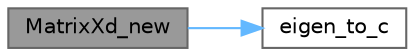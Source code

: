 digraph "MatrixXd_new"
{
 // LATEX_PDF_SIZE
  bgcolor="transparent";
  edge [fontname=Helvetica,fontsize=10,labelfontname=Helvetica,labelfontsize=10];
  node [fontname=Helvetica,fontsize=10,shape=box,height=0.2,width=0.4];
  rankdir="LR";
  Node1 [id="Node000001",label="MatrixXd_new",height=0.2,width=0.4,color="gray40", fillcolor="grey60", style="filled", fontcolor="black",tooltip=" "];
  Node1 -> Node2 [id="edge2_Node000001_Node000002",color="steelblue1",style="solid",tooltip=" "];
  Node2 [id="Node000002",label="eigen_to_c",height=0.2,width=0.4,color="grey40", fillcolor="white", style="filled",URL="$binary__library_8cpp.html#a18c59b7a0bc5c6bf58ab1751bf50b32b",tooltip=" "];
}
